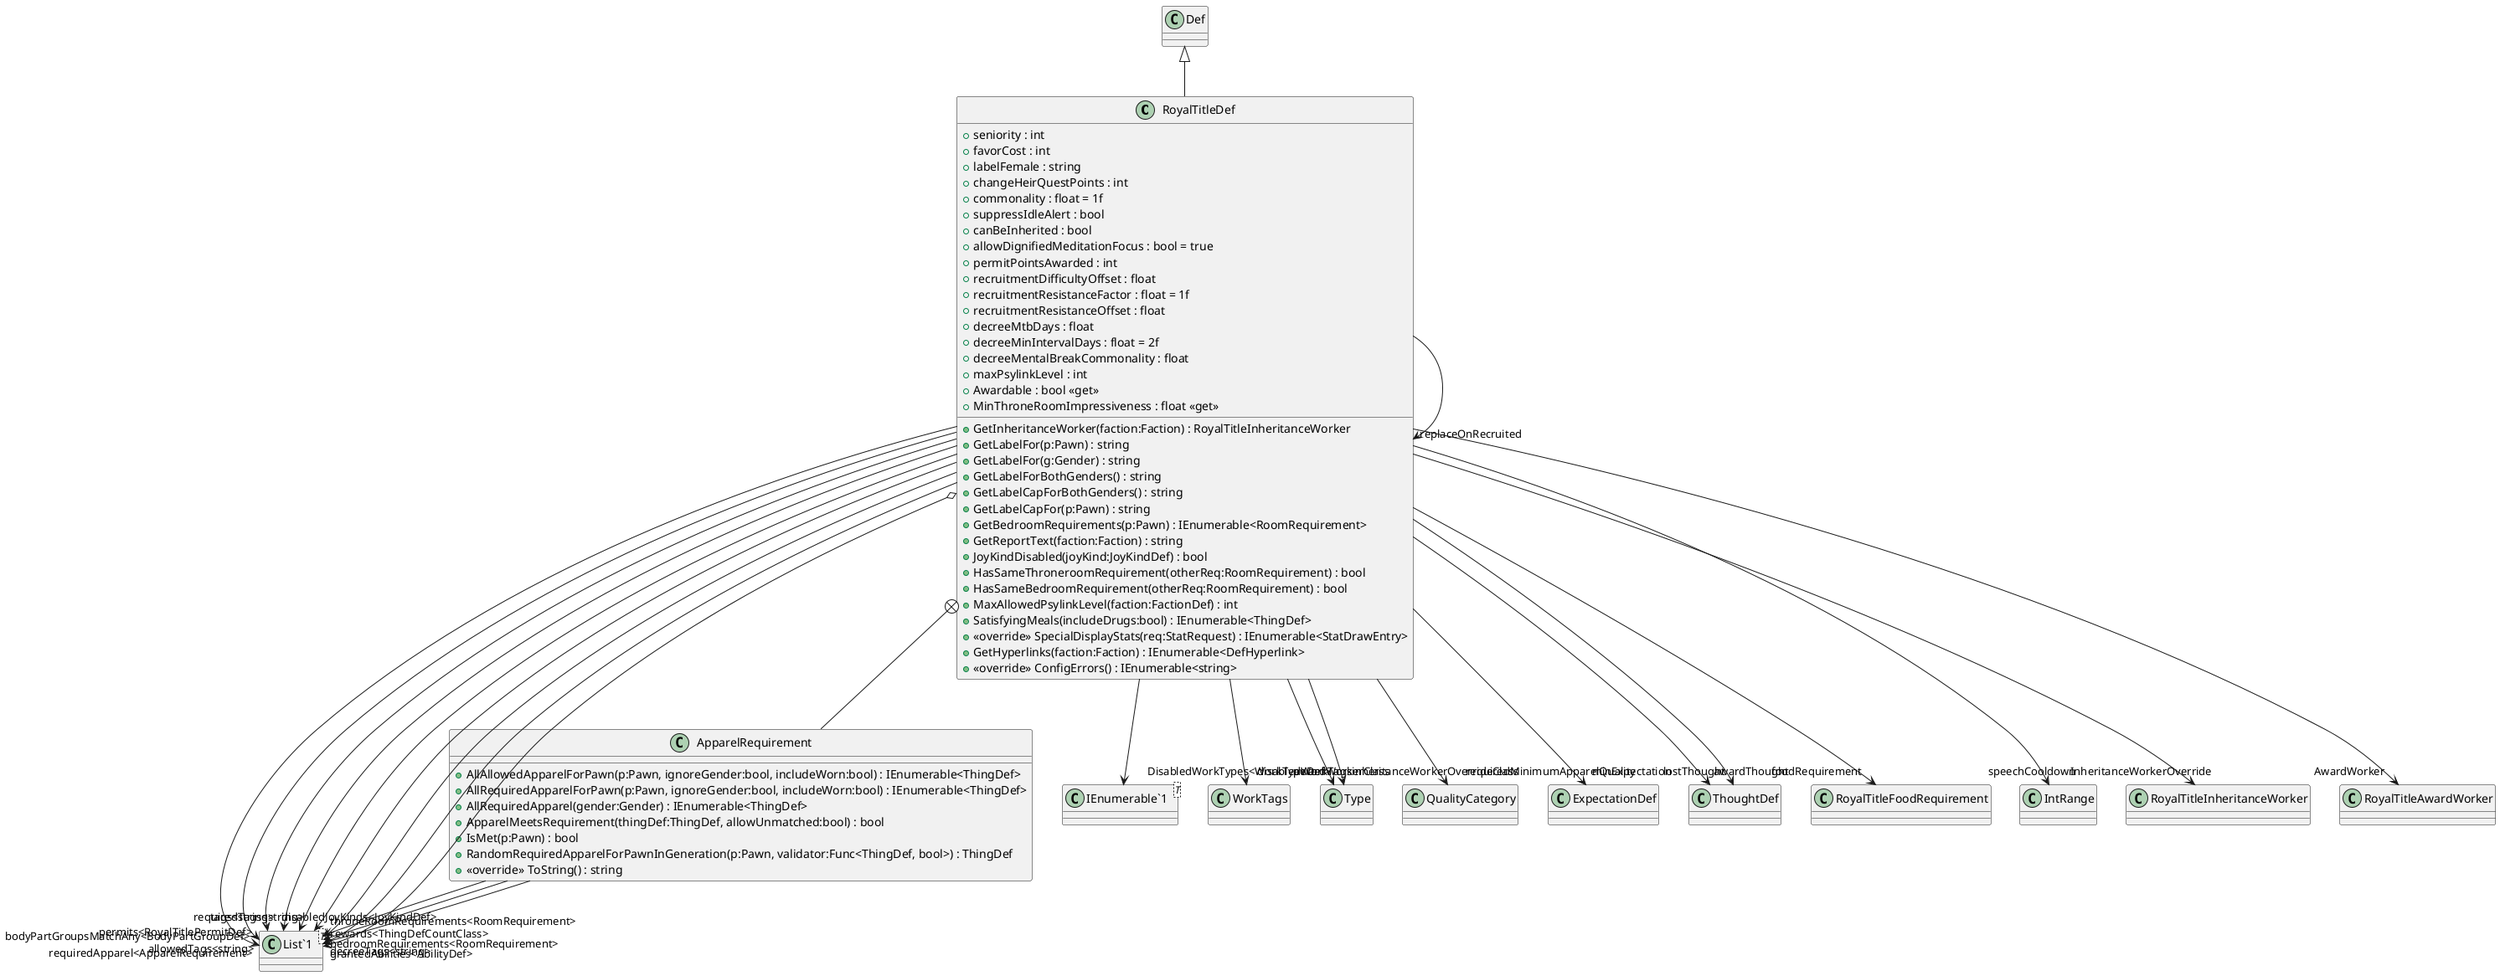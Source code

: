 @startuml
class RoyalTitleDef {
    + seniority : int
    + favorCost : int
    + labelFemale : string
    + changeHeirQuestPoints : int
    + commonality : float = 1f
    + suppressIdleAlert : bool
    + canBeInherited : bool
    + allowDignifiedMeditationFocus : bool = true
    + permitPointsAwarded : int
    + recruitmentDifficultyOffset : float
    + recruitmentResistanceFactor : float = 1f
    + recruitmentResistanceOffset : float
    + decreeMtbDays : float
    + decreeMinIntervalDays : float = 2f
    + decreeMentalBreakCommonality : float
    + maxPsylinkLevel : int
    + Awardable : bool <<get>>
    + MinThroneRoomImpressiveness : float <<get>>
    + GetInheritanceWorker(faction:Faction) : RoyalTitleInheritanceWorker
    + GetLabelFor(p:Pawn) : string
    + GetLabelFor(g:Gender) : string
    + GetLabelForBothGenders() : string
    + GetLabelCapForBothGenders() : string
    + GetLabelCapFor(p:Pawn) : string
    + GetBedroomRequirements(p:Pawn) : IEnumerable<RoomRequirement>
    + GetReportText(faction:Faction) : string
    + JoyKindDisabled(joyKind:JoyKindDef) : bool
    + HasSameThroneroomRequirement(otherReq:RoomRequirement) : bool
    + HasSameBedroomRequirement(otherReq:RoomRequirement) : bool
    + MaxAllowedPsylinkLevel(faction:FactionDef) : int
    + SatisfyingMeals(includeDrugs:bool) : IEnumerable<ThingDef>
    + <<override>> SpecialDisplayStats(req:StatRequest) : IEnumerable<StatDrawEntry>
    + GetHyperlinks(faction:Faction) : IEnumerable<DefHyperlink>
    + <<override>> ConfigErrors() : IEnumerable<string>
}
class ApparelRequirement {
    + AllAllowedApparelForPawn(p:Pawn, ignoreGender:bool, includeWorn:bool) : IEnumerable<ThingDef>
    + AllRequiredApparelForPawn(p:Pawn, ignoreGender:bool, includeWorn:bool) : IEnumerable<ThingDef>
    + AllRequiredApparel(gender:Gender) : IEnumerable<ThingDef>
    + ApparelMeetsRequirement(thingDef:ThingDef, allowUnmatched:bool) : bool
    + IsMet(p:Pawn) : bool
    + RandomRequiredApparelForPawnInGeneration(p:Pawn, validator:Func<ThingDef, bool>) : ThingDef
    + <<override>> ToString() : string
}
class "List`1"<T> {
}
class "IEnumerable`1"<T> {
}
Def <|-- RoyalTitleDef
RoyalTitleDef --> "disabledWorkTags" WorkTags
RoyalTitleDef --> "inheritanceWorkerOverrideClass" Type
RoyalTitleDef --> "requiredMinimumApparelQuality" QualityCategory
RoyalTitleDef --> "requiredApparel<ApparelRequirement>" "List`1"
RoyalTitleDef --> "permits<RoyalTitlePermitDef>" "List`1"
RoyalTitleDef --> "minExpectation" ExpectationDef
RoyalTitleDef --> "disabledJoyKinds<JoyKindDef>" "List`1"
RoyalTitleDef --> "tags<string>" "List`1"
RoyalTitleDef --> "rewards<ThingDefCountClass>" "List`1"
RoyalTitleDef --> "awardWorkerClass" Type
RoyalTitleDef --> "awardThought" ThoughtDef
RoyalTitleDef --> "lostThought" ThoughtDef
RoyalTitleDef --> "throneRoomRequirements<RoomRequirement>" "List`1"
RoyalTitleDef --> "bedroomRequirements<RoomRequirement>" "List`1"
RoyalTitleDef --> "foodRequirement" RoyalTitleFoodRequirement
RoyalTitleDef --> "replaceOnRecruited" RoyalTitleDef
RoyalTitleDef --> "decreeTags<string>" "List`1"
RoyalTitleDef o-> "grantedAbilities<AbilityDef>" "List`1"
RoyalTitleDef --> "speechCooldown" IntRange
RoyalTitleDef --> "DisabledWorkTypes<WorkTypeDef>" "IEnumerable`1"
RoyalTitleDef --> "InheritanceWorkerOverride" RoyalTitleInheritanceWorker
RoyalTitleDef --> "AwardWorker" RoyalTitleAwardWorker
RoyalTitleDef +-- ApparelRequirement
ApparelRequirement --> "bodyPartGroupsMatchAny<BodyPartGroupDef>" "List`1"
ApparelRequirement --> "requiredTags<string>" "List`1"
ApparelRequirement --> "allowedTags<string>" "List`1"
@enduml
